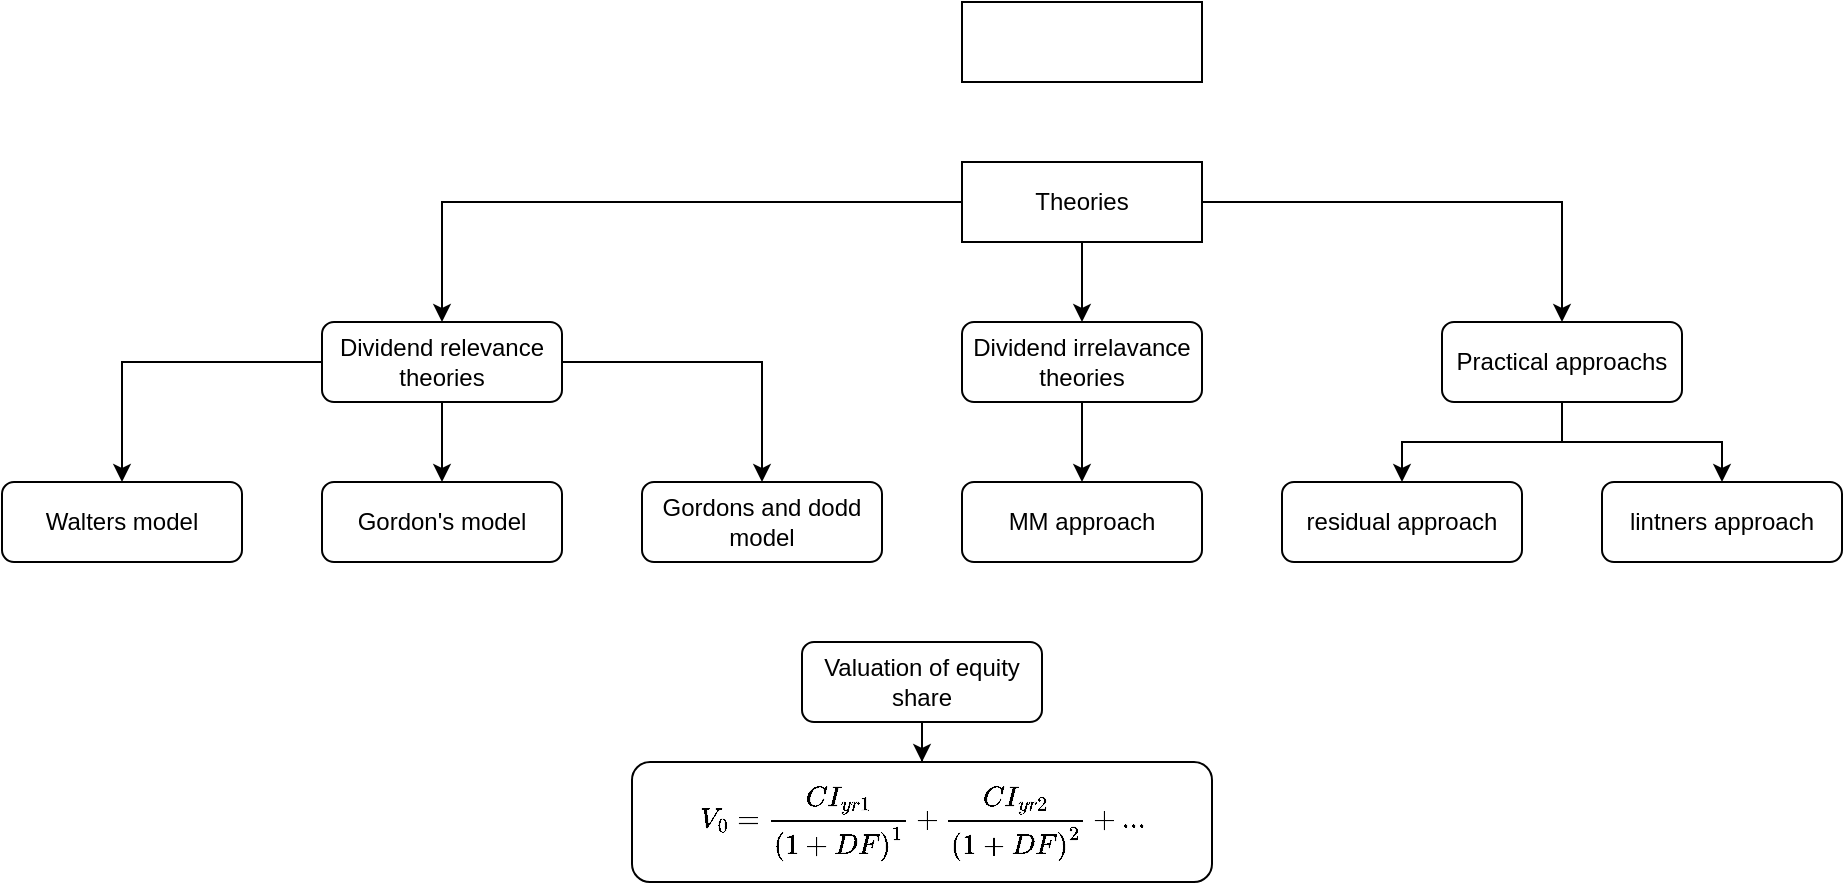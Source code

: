 <mxfile version="14.9.0" type="github">
  <diagram id="XQYA79I7B0DH-fnYUFBf" name="Page-1">
    <mxGraphModel dx="1351" dy="251" grid="1" gridSize="10" guides="1" tooltips="1" connect="1" arrows="1" fold="1" page="1" pageScale="1" pageWidth="850" pageHeight="1100" math="1" shadow="0">
      <root>
        <mxCell id="0" />
        <mxCell id="1" parent="0" />
        <mxCell id="FfrZzuDR7c2tN7gIPPPY-5" style="edgeStyle=orthogonalEdgeStyle;rounded=0;orthogonalLoop=1;jettySize=auto;html=1;" edge="1" parent="1" source="FfrZzuDR7c2tN7gIPPPY-1" target="FfrZzuDR7c2tN7gIPPPY-3">
          <mxGeometry relative="1" as="geometry" />
        </mxCell>
        <mxCell id="FfrZzuDR7c2tN7gIPPPY-6" style="edgeStyle=orthogonalEdgeStyle;rounded=0;orthogonalLoop=1;jettySize=auto;html=1;" edge="1" parent="1" source="FfrZzuDR7c2tN7gIPPPY-1" target="FfrZzuDR7c2tN7gIPPPY-2">
          <mxGeometry relative="1" as="geometry" />
        </mxCell>
        <mxCell id="FfrZzuDR7c2tN7gIPPPY-7" style="edgeStyle=orthogonalEdgeStyle;rounded=0;orthogonalLoop=1;jettySize=auto;html=1;" edge="1" parent="1" source="FfrZzuDR7c2tN7gIPPPY-1" target="FfrZzuDR7c2tN7gIPPPY-4">
          <mxGeometry relative="1" as="geometry" />
        </mxCell>
        <mxCell id="FfrZzuDR7c2tN7gIPPPY-1" value="Theories" style="rounded=0;whiteSpace=wrap;html=1;" vertex="1" parent="1">
          <mxGeometry x="360" y="80" width="120" height="40" as="geometry" />
        </mxCell>
        <mxCell id="FfrZzuDR7c2tN7gIPPPY-11" style="edgeStyle=orthogonalEdgeStyle;rounded=0;orthogonalLoop=1;jettySize=auto;html=1;" edge="1" parent="1" source="FfrZzuDR7c2tN7gIPPPY-2" target="FfrZzuDR7c2tN7gIPPPY-9">
          <mxGeometry relative="1" as="geometry" />
        </mxCell>
        <mxCell id="FfrZzuDR7c2tN7gIPPPY-12" style="edgeStyle=orthogonalEdgeStyle;rounded=0;orthogonalLoop=1;jettySize=auto;html=1;" edge="1" parent="1" source="FfrZzuDR7c2tN7gIPPPY-2" target="FfrZzuDR7c2tN7gIPPPY-10">
          <mxGeometry relative="1" as="geometry" />
        </mxCell>
        <mxCell id="FfrZzuDR7c2tN7gIPPPY-13" style="edgeStyle=orthogonalEdgeStyle;rounded=0;orthogonalLoop=1;jettySize=auto;html=1;" edge="1" parent="1" source="FfrZzuDR7c2tN7gIPPPY-2" target="FfrZzuDR7c2tN7gIPPPY-8">
          <mxGeometry relative="1" as="geometry" />
        </mxCell>
        <mxCell id="FfrZzuDR7c2tN7gIPPPY-2" value="Dividend relevance theories" style="rounded=1;whiteSpace=wrap;html=1;" vertex="1" parent="1">
          <mxGeometry x="40" y="160" width="120" height="40" as="geometry" />
        </mxCell>
        <mxCell id="FfrZzuDR7c2tN7gIPPPY-15" style="edgeStyle=orthogonalEdgeStyle;rounded=0;orthogonalLoop=1;jettySize=auto;html=1;" edge="1" parent="1" source="FfrZzuDR7c2tN7gIPPPY-3" target="FfrZzuDR7c2tN7gIPPPY-14">
          <mxGeometry relative="1" as="geometry" />
        </mxCell>
        <mxCell id="FfrZzuDR7c2tN7gIPPPY-3" value="Dividend irrelavance theories" style="rounded=1;whiteSpace=wrap;html=1;" vertex="1" parent="1">
          <mxGeometry x="360" y="160" width="120" height="40" as="geometry" />
        </mxCell>
        <mxCell id="FfrZzuDR7c2tN7gIPPPY-18" style="edgeStyle=orthogonalEdgeStyle;rounded=0;orthogonalLoop=1;jettySize=auto;html=1;" edge="1" parent="1" source="FfrZzuDR7c2tN7gIPPPY-4" target="FfrZzuDR7c2tN7gIPPPY-17">
          <mxGeometry relative="1" as="geometry" />
        </mxCell>
        <mxCell id="FfrZzuDR7c2tN7gIPPPY-19" style="edgeStyle=orthogonalEdgeStyle;rounded=0;orthogonalLoop=1;jettySize=auto;html=1;" edge="1" parent="1" source="FfrZzuDR7c2tN7gIPPPY-4" target="FfrZzuDR7c2tN7gIPPPY-16">
          <mxGeometry relative="1" as="geometry" />
        </mxCell>
        <mxCell id="FfrZzuDR7c2tN7gIPPPY-4" value="Practical approachs" style="rounded=1;whiteSpace=wrap;html=1;" vertex="1" parent="1">
          <mxGeometry x="600" y="160" width="120" height="40" as="geometry" />
        </mxCell>
        <mxCell id="FfrZzuDR7c2tN7gIPPPY-8" value="Gordons and dodd model" style="rounded=1;whiteSpace=wrap;html=1;" vertex="1" parent="1">
          <mxGeometry x="200" y="240" width="120" height="40" as="geometry" />
        </mxCell>
        <mxCell id="FfrZzuDR7c2tN7gIPPPY-9" value="Gordon&#39;s model" style="rounded=1;whiteSpace=wrap;html=1;" vertex="1" parent="1">
          <mxGeometry x="40" y="240" width="120" height="40" as="geometry" />
        </mxCell>
        <mxCell id="FfrZzuDR7c2tN7gIPPPY-10" value="Walters model" style="rounded=1;whiteSpace=wrap;html=1;" vertex="1" parent="1">
          <mxGeometry x="-120" y="240" width="120" height="40" as="geometry" />
        </mxCell>
        <mxCell id="FfrZzuDR7c2tN7gIPPPY-14" value="MM approach" style="rounded=1;whiteSpace=wrap;html=1;" vertex="1" parent="1">
          <mxGeometry x="360" y="240" width="120" height="40" as="geometry" />
        </mxCell>
        <mxCell id="FfrZzuDR7c2tN7gIPPPY-16" value="lintners approach" style="rounded=1;whiteSpace=wrap;html=1;" vertex="1" parent="1">
          <mxGeometry x="680" y="240" width="120" height="40" as="geometry" />
        </mxCell>
        <mxCell id="FfrZzuDR7c2tN7gIPPPY-17" value="residual approach" style="rounded=1;whiteSpace=wrap;html=1;" vertex="1" parent="1">
          <mxGeometry x="520" y="240" width="120" height="40" as="geometry" />
        </mxCell>
        <mxCell id="FfrZzuDR7c2tN7gIPPPY-20" value="" style="rounded=0;whiteSpace=wrap;html=1;" vertex="1" parent="1">
          <mxGeometry x="360" width="120" height="40" as="geometry" />
        </mxCell>
        <mxCell id="FfrZzuDR7c2tN7gIPPPY-23" style="edgeStyle=orthogonalEdgeStyle;rounded=0;orthogonalLoop=1;jettySize=auto;html=1;" edge="1" parent="1" source="FfrZzuDR7c2tN7gIPPPY-21" target="FfrZzuDR7c2tN7gIPPPY-22">
          <mxGeometry relative="1" as="geometry" />
        </mxCell>
        <mxCell id="FfrZzuDR7c2tN7gIPPPY-21" value="Valuation of equity share" style="rounded=1;whiteSpace=wrap;html=1;" vertex="1" parent="1">
          <mxGeometry x="280" y="320" width="120" height="40" as="geometry" />
        </mxCell>
        <mxCell id="FfrZzuDR7c2tN7gIPPPY-22" value="`V_0 = (CI_(yr 1))/(1+DF)^1+(CI_(yr 2))/(1+DF)^2+...`" style="rounded=1;whiteSpace=wrap;html=1;" vertex="1" parent="1">
          <mxGeometry x="195" y="380" width="290" height="60" as="geometry" />
        </mxCell>
      </root>
    </mxGraphModel>
  </diagram>
</mxfile>
